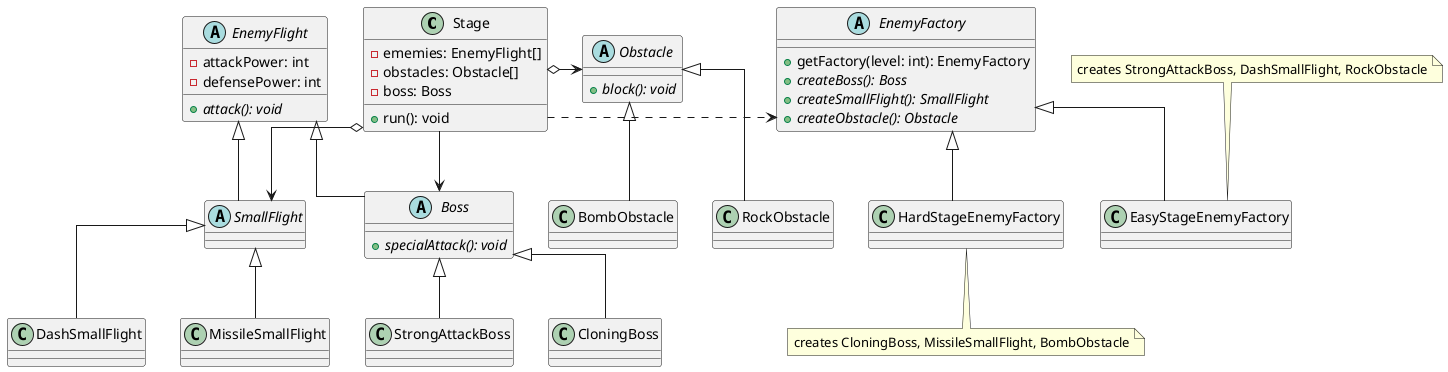 @startuml

skinparam linetype ortho

class Stage {
  - ememies: EnemyFlight[]
  - obstacles: Obstacle[]
  - boss: Boss
  + run(): void
}

abstract class EnemyFlight {
  - attackPower: int
  - defensePower: int
  + {abstract} attack(): void
}

abstract class Boss extends EnemyFlight {
  + {abstract} specialAttack(): void
}

class CloningBoss extends Boss {}

class StrongAttackBoss extends Boss {}

abstract class SmallFlight extends EnemyFlight {}

class MissileSmallFlight extends SmallFlight {}

class DashSmallFlight extends SmallFlight {}

abstract class Obstacle {
  + {abstract} block(): void
}

class BombObstacle extends Obstacle {}

class RockObstacle extends Obstacle {}

abstract class EnemyFactory {
  + getFactory(level: int): EnemyFactory
  + {abstract} createBoss(): Boss
  + {abstract} createSmallFlight(): SmallFlight
  + {abstract} createObstacle(): Obstacle
}

class EasyStageEnemyFactory extends EnemyFactory {}
note top of EasyStageEnemyFactory
  creates StrongAttackBoss, DashSmallFlight, RockObstacle
end note

class HardStageEnemyFactory extends EnemyFactory {}
note bottom of HardStageEnemyFactory
  creates CloningBoss, MissileSmallFlight, BombObstacle
end note

Stage .> EnemyFactory
'EasyStageEnemyFactory ..> StrongAttackBoss: <<create>>
'EasyStageEnemyFactory ..> DashSmallFlight: <<create>>
'EasyStageEnemyFactory ..> RockObstacle: <<create>>
Stage --> Boss
Stage o-> SmallFlight
Stage o-> Obstacle

@enduml